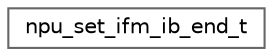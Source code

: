digraph "Graphical Class Hierarchy"
{
 // LATEX_PDF_SIZE
  bgcolor="transparent";
  edge [fontname=Helvetica,fontsize=10,labelfontname=Helvetica,labelfontsize=10];
  node [fontname=Helvetica,fontsize=10,shape=box,height=0.2,width=0.4];
  rankdir="LR";
  Node0 [id="Node000000",label="npu_set_ifm_ib_end_t",height=0.2,width=0.4,color="grey40", fillcolor="white", style="filled",URL="$structnpu__set__ifm__ib__end__t.html",tooltip=" "];
}
